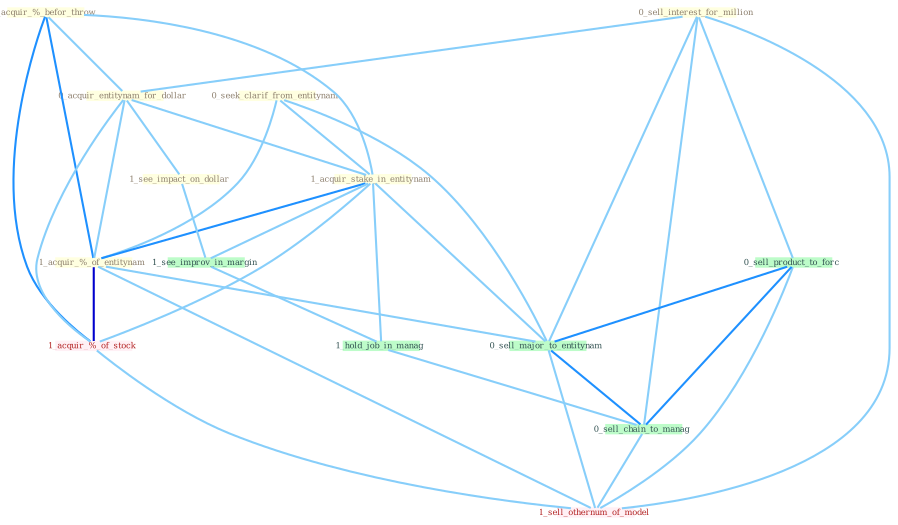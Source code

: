 Graph G{ 
    node
    [shape=polygon,style=filled,width=.5,height=.06,color="#BDFCC9",fixedsize=true,fontsize=4,
    fontcolor="#2f4f4f"];
    {node
    [color="#ffffe0", fontcolor="#8b7d6b"] "0_seek_clarif_from_entitynam " "0_sell_interest_for_million " "0_acquir_%_befor_throw " "0_acquir_entitynam_for_dollar " "1_acquir_stake_in_entitynam " "1_acquir_%_of_entitynam " "1_see_impact_on_dollar "}
{node [color="#fff0f5", fontcolor="#b22222"] "1_acquir_%_of_stock " "1_sell_othernum_of_model "}
edge [color="#B0E2FF"];

	"0_seek_clarif_from_entitynam " -- "1_acquir_stake_in_entitynam " [w="1", color="#87cefa" ];
	"0_seek_clarif_from_entitynam " -- "1_acquir_%_of_entitynam " [w="1", color="#87cefa" ];
	"0_seek_clarif_from_entitynam " -- "0_sell_major_to_entitynam " [w="1", color="#87cefa" ];
	"0_sell_interest_for_million " -- "0_acquir_entitynam_for_dollar " [w="1", color="#87cefa" ];
	"0_sell_interest_for_million " -- "0_sell_product_to_forc " [w="1", color="#87cefa" ];
	"0_sell_interest_for_million " -- "0_sell_major_to_entitynam " [w="1", color="#87cefa" ];
	"0_sell_interest_for_million " -- "0_sell_chain_to_manag " [w="1", color="#87cefa" ];
	"0_sell_interest_for_million " -- "1_sell_othernum_of_model " [w="1", color="#87cefa" ];
	"0_acquir_%_befor_throw " -- "0_acquir_entitynam_for_dollar " [w="1", color="#87cefa" ];
	"0_acquir_%_befor_throw " -- "1_acquir_stake_in_entitynam " [w="1", color="#87cefa" ];
	"0_acquir_%_befor_throw " -- "1_acquir_%_of_entitynam " [w="2", color="#1e90ff" , len=0.8];
	"0_acquir_%_befor_throw " -- "1_acquir_%_of_stock " [w="2", color="#1e90ff" , len=0.8];
	"0_acquir_entitynam_for_dollar " -- "1_acquir_stake_in_entitynam " [w="1", color="#87cefa" ];
	"0_acquir_entitynam_for_dollar " -- "1_acquir_%_of_entitynam " [w="1", color="#87cefa" ];
	"0_acquir_entitynam_for_dollar " -- "1_see_impact_on_dollar " [w="1", color="#87cefa" ];
	"0_acquir_entitynam_for_dollar " -- "1_acquir_%_of_stock " [w="1", color="#87cefa" ];
	"1_acquir_stake_in_entitynam " -- "1_acquir_%_of_entitynam " [w="2", color="#1e90ff" , len=0.8];
	"1_acquir_stake_in_entitynam " -- "1_see_improv_in_margin " [w="1", color="#87cefa" ];
	"1_acquir_stake_in_entitynam " -- "1_acquir_%_of_stock " [w="1", color="#87cefa" ];
	"1_acquir_stake_in_entitynam " -- "1_hold_job_in_manag " [w="1", color="#87cefa" ];
	"1_acquir_stake_in_entitynam " -- "0_sell_major_to_entitynam " [w="1", color="#87cefa" ];
	"1_acquir_%_of_entitynam " -- "1_acquir_%_of_stock " [w="3", color="#0000cd" , len=0.6];
	"1_acquir_%_of_entitynam " -- "0_sell_major_to_entitynam " [w="1", color="#87cefa" ];
	"1_acquir_%_of_entitynam " -- "1_sell_othernum_of_model " [w="1", color="#87cefa" ];
	"1_see_impact_on_dollar " -- "1_see_improv_in_margin " [w="1", color="#87cefa" ];
	"1_see_improv_in_margin " -- "1_hold_job_in_manag " [w="1", color="#87cefa" ];
	"1_acquir_%_of_stock " -- "1_sell_othernum_of_model " [w="1", color="#87cefa" ];
	"1_hold_job_in_manag " -- "0_sell_chain_to_manag " [w="1", color="#87cefa" ];
	"0_sell_product_to_forc " -- "0_sell_major_to_entitynam " [w="2", color="#1e90ff" , len=0.8];
	"0_sell_product_to_forc " -- "0_sell_chain_to_manag " [w="2", color="#1e90ff" , len=0.8];
	"0_sell_product_to_forc " -- "1_sell_othernum_of_model " [w="1", color="#87cefa" ];
	"0_sell_major_to_entitynam " -- "0_sell_chain_to_manag " [w="2", color="#1e90ff" , len=0.8];
	"0_sell_major_to_entitynam " -- "1_sell_othernum_of_model " [w="1", color="#87cefa" ];
	"0_sell_chain_to_manag " -- "1_sell_othernum_of_model " [w="1", color="#87cefa" ];
}